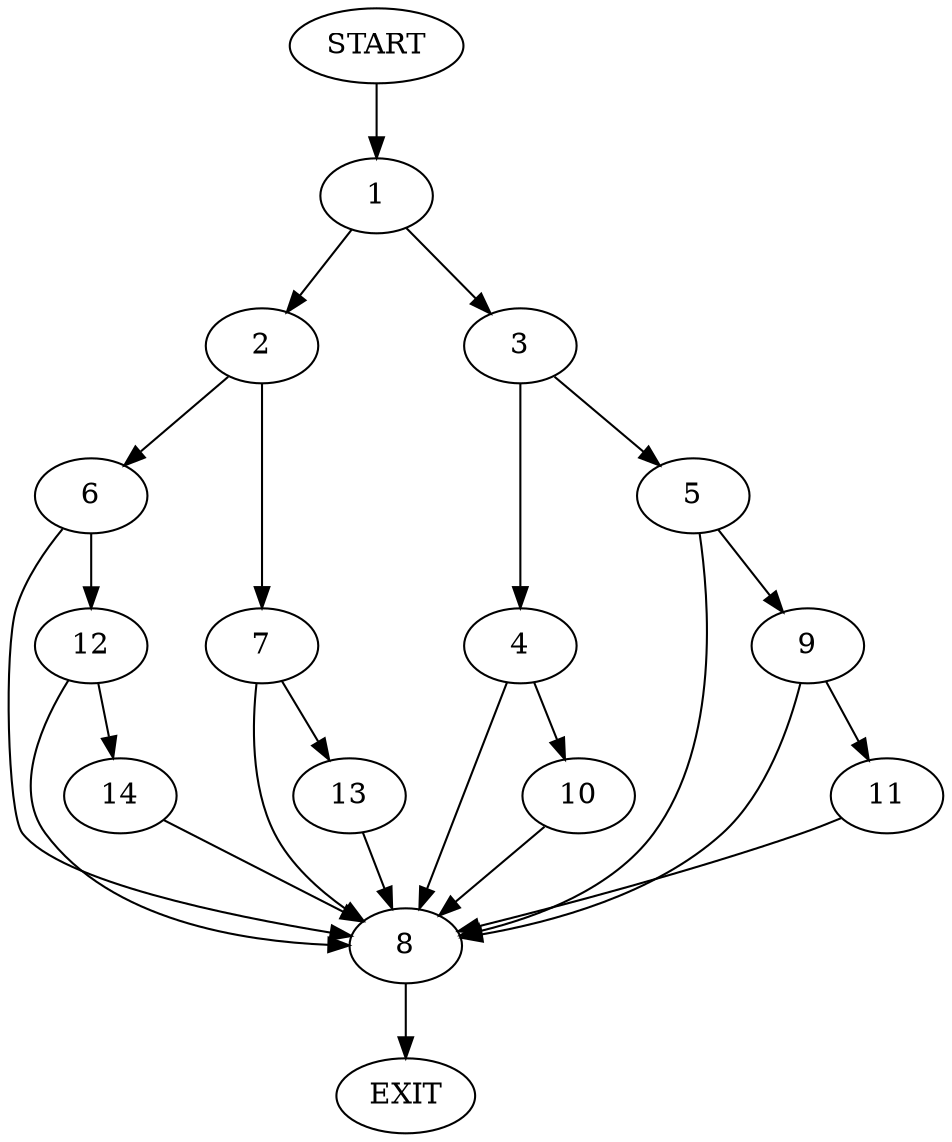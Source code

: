 digraph {
0 [label="START"]
15 [label="EXIT"]
0 -> 1
1 -> 2
1 -> 3
3 -> 4
3 -> 5
2 -> 6
2 -> 7
5 -> 8
5 -> 9
4 -> 8
4 -> 10
10 -> 8
8 -> 15
9 -> 11
9 -> 8
11 -> 8
6 -> 8
6 -> 12
7 -> 8
7 -> 13
13 -> 8
12 -> 14
12 -> 8
14 -> 8
}

